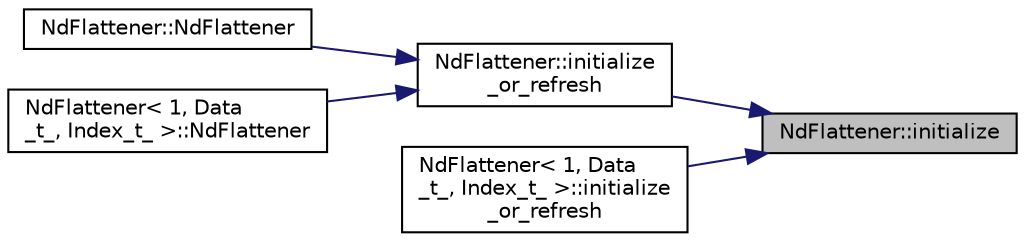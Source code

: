 digraph "NdFlattener::initialize"
{
 // LATEX_PDF_SIZE
  edge [fontname="Helvetica",fontsize="10",labelfontname="Helvetica",labelfontsize="10"];
  node [fontname="Helvetica",fontsize="10",shape=record];
  rankdir="RL";
  Node1 [label="NdFlattener::initialize",height=0.2,width=0.4,color="black", fillcolor="grey75", style="filled", fontcolor="black",tooltip="Initialize from a 'recursive function'."];
  Node1 -> Node2 [dir="back",color="midnightblue",fontsize="10",style="solid",fontname="Helvetica"];
  Node2 [label="NdFlattener::initialize\l_or_refresh",height=0.2,width=0.4,color="black", fillcolor="white", style="filled",URL="$classNdFlattener.html#a717d433dd817509475ec6d32527840cc",tooltip="Initialize or refresh the NdFlattener."];
  Node2 -> Node3 [dir="back",color="midnightblue",fontsize="10",style="solid",fontname="Helvetica"];
  Node3 [label="NdFlattener::NdFlattener",height=0.2,width=0.4,color="black", fillcolor="white", style="filled",URL="$classNdFlattener.html#a910a18f5141706d40e64957ed1652ba5",tooltip="Constructor which calls initialize_or_refresh."];
  Node2 -> Node4 [dir="back",color="midnightblue",fontsize="10",style="solid",fontname="Helvetica"];
  Node4 [label="NdFlattener\< 1, Data\l_t_, Index_t_ \>::NdFlattener",height=0.2,width=0.4,color="black", fillcolor="white", style="filled",URL="$classNdFlattener_3_011_00_01Data__t___00_01Index__t___01_4.html#a9df400fffc029b03d912f4860afc89c7",tooltip=" "];
  Node1 -> Node5 [dir="back",color="midnightblue",fontsize="10",style="solid",fontname="Helvetica"];
  Node5 [label="NdFlattener\< 1, Data\l_t_, Index_t_ \>::initialize\l_or_refresh",height=0.2,width=0.4,color="black", fillcolor="white", style="filled",URL="$classNdFlattener_3_011_00_01Data__t___00_01Index__t___01_4.html#a1ed58eba72715577c835b35128fe8540",tooltip=" "];
}

